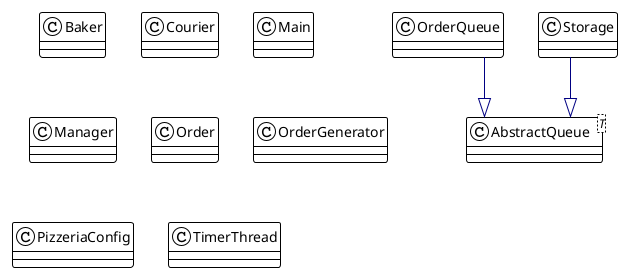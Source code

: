 @startuml

!theme plain
top to bottom direction
skinparam linetype ortho

class AbstractQueue<T>
class Baker
class Courier
class Main
class Manager
class Order
class OrderGenerator
class OrderQueue
class PizzeriaConfig
class Storage
class TimerThread

OrderQueue      -[#000082,plain]-^  AbstractQueue  
Storage         -[#000082,plain]-^  AbstractQueue  
@enduml
